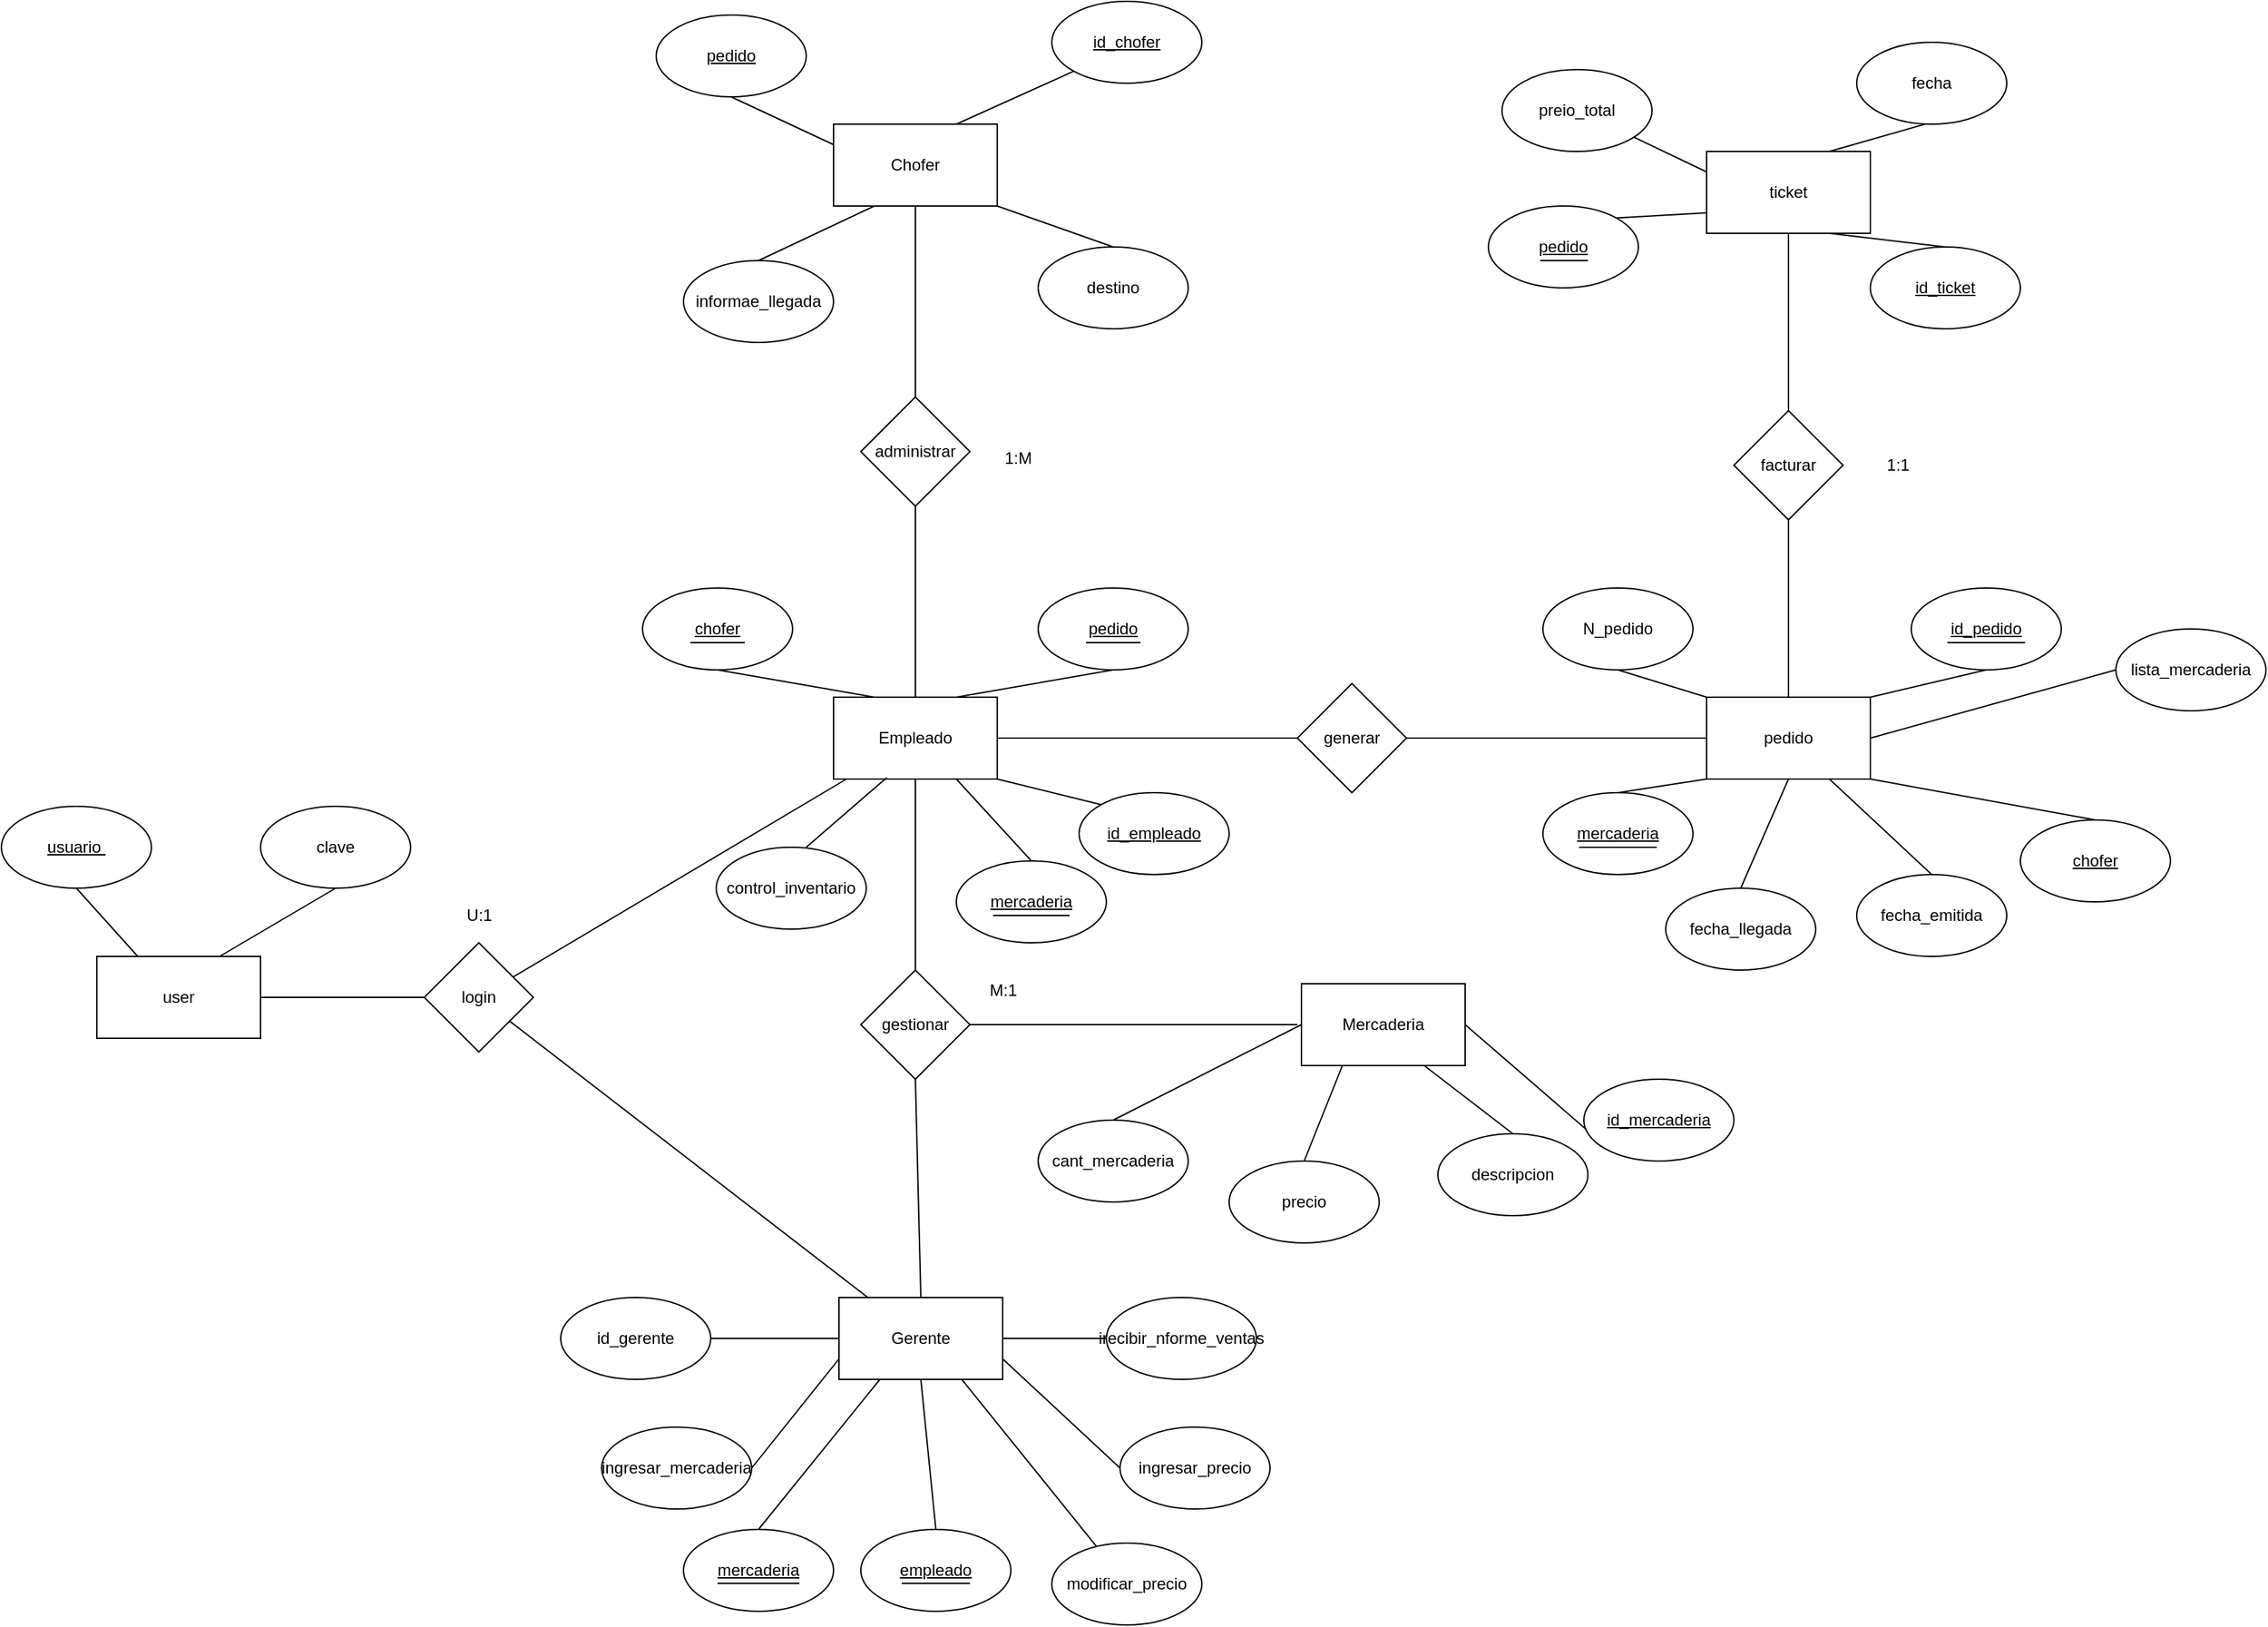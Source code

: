 <mxfile version="21.6.1" type="google">
  <diagram name="Página-1" id="9DWHEtzCqk8xX8rXlNXs">
    <mxGraphModel grid="1" page="1" gridSize="10" guides="1" tooltips="1" connect="1" arrows="1" fold="1" pageScale="1" pageWidth="827" pageHeight="1169" math="0" shadow="0">
      <root>
        <mxCell id="0" />
        <mxCell id="1" parent="0" />
        <mxCell id="fVl_Qfvuj3SEdaLyMwAj-1" value="Mercaderia" style="rounded=0;whiteSpace=wrap;html=1;" vertex="1" parent="1">
          <mxGeometry x="633" y="380" width="120" height="60" as="geometry" />
        </mxCell>
        <mxCell id="fVl_Qfvuj3SEdaLyMwAj-2" value="Gerente" style="rounded=0;whiteSpace=wrap;html=1;" vertex="1" parent="1">
          <mxGeometry x="294" y="610" width="120" height="60" as="geometry" />
        </mxCell>
        <mxCell id="fVl_Qfvuj3SEdaLyMwAj-3" value="Empleado" style="rounded=0;whiteSpace=wrap;html=1;" vertex="1" parent="1">
          <mxGeometry x="290" y="170" width="120" height="60" as="geometry" />
        </mxCell>
        <mxCell id="fVl_Qfvuj3SEdaLyMwAj-4" value="Chofer" style="rounded=0;whiteSpace=wrap;html=1;" vertex="1" parent="1">
          <mxGeometry x="290" y="-250" width="120" height="60" as="geometry" />
        </mxCell>
        <mxCell id="fVl_Qfvuj3SEdaLyMwAj-5" value="user" style="rounded=0;whiteSpace=wrap;html=1;" vertex="1" parent="1">
          <mxGeometry x="-250" y="360" width="120" height="60" as="geometry" />
        </mxCell>
        <mxCell id="fVl_Qfvuj3SEdaLyMwAj-7" value="login" style="rhombus;whiteSpace=wrap;html=1;" vertex="1" parent="1">
          <mxGeometry x="-10" y="350" width="80" height="80" as="geometry" />
        </mxCell>
        <mxCell id="fVl_Qfvuj3SEdaLyMwAj-8" value="usuario&amp;nbsp;" style="ellipse;whiteSpace=wrap;html=1;fontStyle=4" vertex="1" parent="1">
          <mxGeometry x="-320" y="250" width="110" height="60" as="geometry" />
        </mxCell>
        <mxCell id="fVl_Qfvuj3SEdaLyMwAj-9" value="clave" style="ellipse;whiteSpace=wrap;html=1;" vertex="1" parent="1">
          <mxGeometry x="-130" y="250" width="110" height="60" as="geometry" />
        </mxCell>
        <mxCell id="fVl_Qfvuj3SEdaLyMwAj-10" value="" style="endArrow=none;html=1;rounded=0;entryX=0.25;entryY=0;entryDx=0;entryDy=0;exitX=0.5;exitY=1;exitDx=0;exitDy=0;" edge="1" parent="1" source="fVl_Qfvuj3SEdaLyMwAj-8" target="fVl_Qfvuj3SEdaLyMwAj-5">
          <mxGeometry width="50" height="50" relative="1" as="geometry">
            <mxPoint x="-300" y="430" as="sourcePoint" />
            <mxPoint x="-250" y="380" as="targetPoint" />
          </mxGeometry>
        </mxCell>
        <mxCell id="fVl_Qfvuj3SEdaLyMwAj-11" value="" style="endArrow=none;html=1;rounded=0;entryX=0.75;entryY=0;entryDx=0;entryDy=0;exitX=0.5;exitY=1;exitDx=0;exitDy=0;" edge="1" parent="1" source="fVl_Qfvuj3SEdaLyMwAj-9" target="fVl_Qfvuj3SEdaLyMwAj-5">
          <mxGeometry width="50" height="50" relative="1" as="geometry">
            <mxPoint x="-160" y="300" as="sourcePoint" />
            <mxPoint x="-105" y="360" as="targetPoint" />
          </mxGeometry>
        </mxCell>
        <mxCell id="fVl_Qfvuj3SEdaLyMwAj-12" value="" style="endArrow=none;html=1;rounded=0;entryX=1;entryY=0.5;entryDx=0;entryDy=0;exitX=0;exitY=0.5;exitDx=0;exitDy=0;" edge="1" parent="1" source="fVl_Qfvuj3SEdaLyMwAj-7" target="fVl_Qfvuj3SEdaLyMwAj-5">
          <mxGeometry width="50" height="50" relative="1" as="geometry">
            <mxPoint x="-25" y="350" as="sourcePoint" />
            <mxPoint x="-100" y="410" as="targetPoint" />
          </mxGeometry>
        </mxCell>
        <mxCell id="fVl_Qfvuj3SEdaLyMwAj-13" value="" style="endArrow=none;html=1;rounded=0;" edge="1" parent="1" source="fVl_Qfvuj3SEdaLyMwAj-3" target="fVl_Qfvuj3SEdaLyMwAj-7">
          <mxGeometry width="50" height="50" relative="1" as="geometry">
            <mxPoint x="210" y="330" as="sourcePoint" />
            <mxPoint x="100" y="340" as="targetPoint" />
          </mxGeometry>
        </mxCell>
        <mxCell id="fVl_Qfvuj3SEdaLyMwAj-14" value="" style="endArrow=none;html=1;rounded=0;" edge="1" parent="1" source="fVl_Qfvuj3SEdaLyMwAj-2" target="fVl_Qfvuj3SEdaLyMwAj-7">
          <mxGeometry width="50" height="50" relative="1" as="geometry">
            <mxPoint x="220" y="300" as="sourcePoint" />
            <mxPoint x="120" y="410" as="targetPoint" />
          </mxGeometry>
        </mxCell>
        <mxCell id="fVl_Qfvuj3SEdaLyMwAj-15" value="pedido" style="rounded=0;whiteSpace=wrap;html=1;" vertex="1" parent="1">
          <mxGeometry x="930" y="170" width="120" height="60" as="geometry" />
        </mxCell>
        <mxCell id="fVl_Qfvuj3SEdaLyMwAj-16" value="precio" style="ellipse;whiteSpace=wrap;html=1;" vertex="1" parent="1">
          <mxGeometry x="580" y="510" width="110" height="60" as="geometry" />
        </mxCell>
        <mxCell id="fVl_Qfvuj3SEdaLyMwAj-17" value="descripcion" style="ellipse;whiteSpace=wrap;html=1;" vertex="1" parent="1">
          <mxGeometry x="733" y="490" width="110" height="60" as="geometry" />
        </mxCell>
        <mxCell id="fVl_Qfvuj3SEdaLyMwAj-19" value="id_mercaderia" style="ellipse;whiteSpace=wrap;html=1;fontStyle=4" vertex="1" parent="1">
          <mxGeometry x="840" y="450" width="110" height="60" as="geometry" />
        </mxCell>
        <mxCell id="fVl_Qfvuj3SEdaLyMwAj-20" value="" style="endArrow=none;html=1;rounded=0;entryX=0.5;entryY=0;entryDx=0;entryDy=0;exitX=0.25;exitY=1;exitDx=0;exitDy=0;" edge="1" parent="1" source="fVl_Qfvuj3SEdaLyMwAj-1" target="fVl_Qfvuj3SEdaLyMwAj-16">
          <mxGeometry width="50" height="50" relative="1" as="geometry">
            <mxPoint x="633" y="380" as="sourcePoint" />
            <mxPoint x="558" y="440" as="targetPoint" />
            <Array as="points" />
          </mxGeometry>
        </mxCell>
        <mxCell id="fVl_Qfvuj3SEdaLyMwAj-21" value="" style="endArrow=none;html=1;rounded=0;exitX=0.75;exitY=1;exitDx=0;exitDy=0;entryX=0.5;entryY=0;entryDx=0;entryDy=0;" edge="1" parent="1" source="fVl_Qfvuj3SEdaLyMwAj-1" target="fVl_Qfvuj3SEdaLyMwAj-17">
          <mxGeometry width="50" height="50" relative="1" as="geometry">
            <mxPoint x="793" y="430" as="sourcePoint" />
            <mxPoint x="738" y="470" as="targetPoint" />
          </mxGeometry>
        </mxCell>
        <mxCell id="fVl_Qfvuj3SEdaLyMwAj-22" value="" style="endArrow=none;html=1;rounded=0;exitX=1;exitY=0.5;exitDx=0;exitDy=0;entryX=0.018;entryY=0.617;entryDx=0;entryDy=0;entryPerimeter=0;" edge="1" parent="1" source="fVl_Qfvuj3SEdaLyMwAj-1" target="fVl_Qfvuj3SEdaLyMwAj-19">
          <mxGeometry width="50" height="50" relative="1" as="geometry">
            <mxPoint x="778" y="340" as="sourcePoint" />
            <mxPoint x="843" y="390" as="targetPoint" />
          </mxGeometry>
        </mxCell>
        <mxCell id="fVl_Qfvuj3SEdaLyMwAj-24" value="gestionar" style="rhombus;whiteSpace=wrap;html=1;" vertex="1" parent="1">
          <mxGeometry x="310" y="370" width="80" height="80" as="geometry" />
        </mxCell>
        <mxCell id="fVl_Qfvuj3SEdaLyMwAj-25" value="" style="endArrow=none;html=1;rounded=0;exitX=0.5;exitY=0;exitDx=0;exitDy=0;entryX=0.5;entryY=1;entryDx=0;entryDy=0;" edge="1" parent="1" source="fVl_Qfvuj3SEdaLyMwAj-2" target="fVl_Qfvuj3SEdaLyMwAj-24">
          <mxGeometry width="50" height="50" relative="1" as="geometry">
            <mxPoint x="360" y="530" as="sourcePoint" />
            <mxPoint x="410" y="480" as="targetPoint" />
          </mxGeometry>
        </mxCell>
        <mxCell id="fVl_Qfvuj3SEdaLyMwAj-26" value="" style="endArrow=none;html=1;rounded=0;entryX=0.5;entryY=1;entryDx=0;entryDy=0;" edge="1" parent="1" source="fVl_Qfvuj3SEdaLyMwAj-24" target="fVl_Qfvuj3SEdaLyMwAj-3">
          <mxGeometry width="50" height="50" relative="1" as="geometry">
            <mxPoint x="485" y="240" as="sourcePoint" />
            <mxPoint x="645" y="70" as="targetPoint" />
          </mxGeometry>
        </mxCell>
        <mxCell id="fVl_Qfvuj3SEdaLyMwAj-28" value="mercaderia" style="ellipse;whiteSpace=wrap;html=1;fontStyle=4" vertex="1" parent="1">
          <mxGeometry x="180" y="780" width="110" height="60" as="geometry" />
        </mxCell>
        <mxCell id="fVl_Qfvuj3SEdaLyMwAj-29" value="" style="endArrow=none;html=1;rounded=0;entryX=0.25;entryY=1;entryDx=0;entryDy=0;exitX=0.5;exitY=0;exitDx=0;exitDy=0;" edge="1" parent="1" source="fVl_Qfvuj3SEdaLyMwAj-28" target="fVl_Qfvuj3SEdaLyMwAj-2">
          <mxGeometry width="50" height="50" relative="1" as="geometry">
            <mxPoint x="190" y="745" as="sourcePoint" />
            <mxPoint x="240" y="695" as="targetPoint" />
          </mxGeometry>
        </mxCell>
        <mxCell id="fVl_Qfvuj3SEdaLyMwAj-30" value="cant_mercaderia" style="ellipse;whiteSpace=wrap;html=1;" vertex="1" parent="1">
          <mxGeometry x="440" y="480" width="110" height="60" as="geometry" />
        </mxCell>
        <mxCell id="fVl_Qfvuj3SEdaLyMwAj-31" value="" style="endArrow=none;html=1;rounded=0;exitX=0;exitY=0.5;exitDx=0;exitDy=0;entryX=0.5;entryY=0;entryDx=0;entryDy=0;" edge="1" parent="1" source="fVl_Qfvuj3SEdaLyMwAj-1" target="fVl_Qfvuj3SEdaLyMwAj-30">
          <mxGeometry width="50" height="50" relative="1" as="geometry">
            <mxPoint x="595" y="355" as="sourcePoint" />
            <mxPoint x="540" y="395" as="targetPoint" />
          </mxGeometry>
        </mxCell>
        <mxCell id="fVl_Qfvuj3SEdaLyMwAj-32" value="empleado" style="ellipse;whiteSpace=wrap;html=1;fontStyle=4" vertex="1" parent="1">
          <mxGeometry x="310" y="780" width="110" height="60" as="geometry" />
        </mxCell>
        <mxCell id="fVl_Qfvuj3SEdaLyMwAj-33" value="" style="endArrow=none;html=1;rounded=0;entryX=0.5;entryY=1;entryDx=0;entryDy=0;exitX=0.5;exitY=0;exitDx=0;exitDy=0;" edge="1" parent="1" source="fVl_Qfvuj3SEdaLyMwAj-32" target="fVl_Qfvuj3SEdaLyMwAj-2">
          <mxGeometry width="50" height="50" relative="1" as="geometry">
            <mxPoint x="330" y="740" as="sourcePoint" />
            <mxPoint x="479" y="680" as="targetPoint" />
          </mxGeometry>
        </mxCell>
        <mxCell id="fVl_Qfvuj3SEdaLyMwAj-34" value="modificar_precio" style="ellipse;whiteSpace=wrap;html=1;" vertex="1" parent="1">
          <mxGeometry x="450" y="790" width="110" height="60" as="geometry" />
        </mxCell>
        <mxCell id="fVl_Qfvuj3SEdaLyMwAj-35" value="ingresar_mercaderia" style="ellipse;whiteSpace=wrap;html=1;" vertex="1" parent="1">
          <mxGeometry x="120" y="705" width="110" height="60" as="geometry" />
        </mxCell>
        <mxCell id="fVl_Qfvuj3SEdaLyMwAj-36" value="ingresar_precio" style="ellipse;whiteSpace=wrap;html=1;" vertex="1" parent="1">
          <mxGeometry x="500" y="705" width="110" height="60" as="geometry" />
        </mxCell>
        <mxCell id="fVl_Qfvuj3SEdaLyMwAj-37" value="irecibir_nforme_ventas" style="ellipse;whiteSpace=wrap;html=1;" vertex="1" parent="1">
          <mxGeometry x="490" y="610" width="110" height="60" as="geometry" />
        </mxCell>
        <mxCell id="fVl_Qfvuj3SEdaLyMwAj-38" value="" style="endArrow=none;html=1;rounded=0;exitX=1;exitY=0.5;exitDx=0;exitDy=0;entryX=0;entryY=0.75;entryDx=0;entryDy=0;" edge="1" parent="1" source="fVl_Qfvuj3SEdaLyMwAj-35" target="fVl_Qfvuj3SEdaLyMwAj-2">
          <mxGeometry width="50" height="50" relative="1" as="geometry">
            <mxPoint x="230" y="660" as="sourcePoint" />
            <mxPoint x="280" y="610" as="targetPoint" />
          </mxGeometry>
        </mxCell>
        <mxCell id="fVl_Qfvuj3SEdaLyMwAj-39" value="" style="endArrow=none;html=1;rounded=0;exitX=1;exitY=0.5;exitDx=0;exitDy=0;entryX=0;entryY=0.5;entryDx=0;entryDy=0;" edge="1" parent="1" source="fVl_Qfvuj3SEdaLyMwAj-2" target="fVl_Qfvuj3SEdaLyMwAj-37">
          <mxGeometry width="50" height="50" relative="1" as="geometry">
            <mxPoint x="440" y="605" as="sourcePoint" />
            <mxPoint x="514" y="585" as="targetPoint" />
          </mxGeometry>
        </mxCell>
        <mxCell id="fVl_Qfvuj3SEdaLyMwAj-40" value="" style="endArrow=none;html=1;rounded=0;exitX=1;exitY=0.75;exitDx=0;exitDy=0;entryX=0;entryY=0.5;entryDx=0;entryDy=0;" edge="1" parent="1" source="fVl_Qfvuj3SEdaLyMwAj-2" target="fVl_Qfvuj3SEdaLyMwAj-36">
          <mxGeometry width="50" height="50" relative="1" as="geometry">
            <mxPoint x="430" y="674.5" as="sourcePoint" />
            <mxPoint x="506" y="674.5" as="targetPoint" />
          </mxGeometry>
        </mxCell>
        <mxCell id="fVl_Qfvuj3SEdaLyMwAj-41" value="" style="endArrow=none;html=1;rounded=0;exitX=0.75;exitY=1;exitDx=0;exitDy=0;" edge="1" parent="1" source="fVl_Qfvuj3SEdaLyMwAj-2" target="fVl_Qfvuj3SEdaLyMwAj-34">
          <mxGeometry width="50" height="50" relative="1" as="geometry">
            <mxPoint x="390" y="685" as="sourcePoint" />
            <mxPoint x="476" y="765" as="targetPoint" />
          </mxGeometry>
        </mxCell>
        <mxCell id="fVl_Qfvuj3SEdaLyMwAj-44" value="" style="endArrow=none;html=1;rounded=0;" edge="1" parent="1">
          <mxGeometry width="50" height="50" relative="1" as="geometry">
            <mxPoint x="205" y="819.5" as="sourcePoint" />
            <mxPoint x="265" y="819.5" as="targetPoint" />
          </mxGeometry>
        </mxCell>
        <mxCell id="fVl_Qfvuj3SEdaLyMwAj-45" value="" style="endArrow=none;html=1;rounded=0;" edge="1" parent="1">
          <mxGeometry width="50" height="50" relative="1" as="geometry">
            <mxPoint x="340" y="819.5" as="sourcePoint" />
            <mxPoint x="390" y="819.5" as="targetPoint" />
          </mxGeometry>
        </mxCell>
        <mxCell id="fVl_Qfvuj3SEdaLyMwAj-46" value="id_gerente" style="ellipse;whiteSpace=wrap;html=1;" vertex="1" parent="1">
          <mxGeometry x="90" y="610" width="110" height="60" as="geometry" />
        </mxCell>
        <mxCell id="fVl_Qfvuj3SEdaLyMwAj-47" value="" style="endArrow=none;html=1;rounded=0;exitX=1;exitY=0.5;exitDx=0;exitDy=0;entryX=0;entryY=0.5;entryDx=0;entryDy=0;" edge="1" parent="1" source="fVl_Qfvuj3SEdaLyMwAj-46" target="fVl_Qfvuj3SEdaLyMwAj-2">
          <mxGeometry width="50" height="50" relative="1" as="geometry">
            <mxPoint x="170" y="639.5" as="sourcePoint" />
            <mxPoint x="246" y="639.5" as="targetPoint" />
          </mxGeometry>
        </mxCell>
        <mxCell id="fVl_Qfvuj3SEdaLyMwAj-49" value="" style="endArrow=none;html=1;rounded=0;exitX=1;exitY=0.5;exitDx=0;exitDy=0;" edge="1" parent="1" source="fVl_Qfvuj3SEdaLyMwAj-24">
          <mxGeometry width="50" height="50" relative="1" as="geometry">
            <mxPoint x="450" y="400" as="sourcePoint" />
            <mxPoint x="630" y="410" as="targetPoint" />
          </mxGeometry>
        </mxCell>
        <mxCell id="fVl_Qfvuj3SEdaLyMwAj-50" value="generar" style="rhombus;whiteSpace=wrap;html=1;" vertex="1" parent="1">
          <mxGeometry x="630" y="160" width="80" height="80" as="geometry" />
        </mxCell>
        <mxCell id="fVl_Qfvuj3SEdaLyMwAj-51" value="administrar" style="rhombus;whiteSpace=wrap;html=1;" vertex="1" parent="1">
          <mxGeometry x="310" y="-50" width="80" height="80" as="geometry" />
        </mxCell>
        <mxCell id="fVl_Qfvuj3SEdaLyMwAj-53" value="ticket" style="rounded=0;whiteSpace=wrap;html=1;" vertex="1" parent="1">
          <mxGeometry x="930" y="-230" width="120" height="60" as="geometry" />
        </mxCell>
        <mxCell id="fVl_Qfvuj3SEdaLyMwAj-54" value="facturar" style="rhombus;whiteSpace=wrap;html=1;" vertex="1" parent="1">
          <mxGeometry x="950" y="-40" width="80" height="80" as="geometry" />
        </mxCell>
        <mxCell id="rHe8BwJVU2NiQMTMCBGj-2" value="" style="endArrow=none;html=1;rounded=0;entryX=1;entryY=0.5;entryDx=0;entryDy=0;exitX=0;exitY=0.5;exitDx=0;exitDy=0;" edge="1" parent="1" source="fVl_Qfvuj3SEdaLyMwAj-50" target="fVl_Qfvuj3SEdaLyMwAj-3">
          <mxGeometry width="50" height="50" relative="1" as="geometry">
            <mxPoint x="873" y="50" as="sourcePoint" />
            <mxPoint x="633" y="190" as="targetPoint" />
          </mxGeometry>
        </mxCell>
        <mxCell id="rHe8BwJVU2NiQMTMCBGj-3" value="" style="endArrow=none;html=1;rounded=0;" edge="1" parent="1" source="fVl_Qfvuj3SEdaLyMwAj-15" target="fVl_Qfvuj3SEdaLyMwAj-50">
          <mxGeometry width="50" height="50" relative="1" as="geometry">
            <mxPoint x="930" y="199.5" as="sourcePoint" />
            <mxPoint x="710" y="199.5" as="targetPoint" />
          </mxGeometry>
        </mxCell>
        <mxCell id="rHe8BwJVU2NiQMTMCBGj-4" value="chofer" style="ellipse;whiteSpace=wrap;html=1;fontStyle=4" vertex="1" parent="1">
          <mxGeometry x="150" y="90" width="110" height="60" as="geometry" />
        </mxCell>
        <mxCell id="rHe8BwJVU2NiQMTMCBGj-5" value="pedido" style="ellipse;whiteSpace=wrap;html=1;fontStyle=4" vertex="1" parent="1">
          <mxGeometry x="440" y="90" width="110" height="60" as="geometry" />
        </mxCell>
        <mxCell id="rHe8BwJVU2NiQMTMCBGj-6" value="mercaderia" style="ellipse;whiteSpace=wrap;html=1;fontStyle=4" vertex="1" parent="1">
          <mxGeometry x="380" y="290" width="110" height="60" as="geometry" />
        </mxCell>
        <mxCell id="rHe8BwJVU2NiQMTMCBGj-7" value="control_inventario" style="ellipse;whiteSpace=wrap;html=1;" vertex="1" parent="1">
          <mxGeometry x="204" y="280" width="110" height="60" as="geometry" />
        </mxCell>
        <mxCell id="rHe8BwJVU2NiQMTMCBGj-8" value="" style="endArrow=none;html=1;rounded=0;entryX=0.5;entryY=1;entryDx=0;entryDy=0;exitX=0.25;exitY=0;exitDx=0;exitDy=0;" edge="1" parent="1" source="fVl_Qfvuj3SEdaLyMwAj-3" target="rHe8BwJVU2NiQMTMCBGj-4">
          <mxGeometry width="50" height="50" relative="1" as="geometry">
            <mxPoint x="255" y="200" as="sourcePoint" />
            <mxPoint x="180" y="260" as="targetPoint" />
          </mxGeometry>
        </mxCell>
        <mxCell id="rHe8BwJVU2NiQMTMCBGj-9" value="" style="endArrow=none;html=1;rounded=0;entryX=0.6;entryY=0;entryDx=0;entryDy=0;exitX=0.325;exitY=0.983;exitDx=0;exitDy=0;entryPerimeter=0;exitPerimeter=0;" edge="1" parent="1" source="fVl_Qfvuj3SEdaLyMwAj-3" target="rHe8BwJVU2NiQMTMCBGj-7">
          <mxGeometry width="50" height="50" relative="1" as="geometry">
            <mxPoint x="335" y="280" as="sourcePoint" />
            <mxPoint x="270" y="265" as="targetPoint" />
          </mxGeometry>
        </mxCell>
        <mxCell id="rHe8BwJVU2NiQMTMCBGj-10" value="" style="endArrow=none;html=1;rounded=0;entryX=0.5;entryY=0;entryDx=0;entryDy=0;exitX=0.75;exitY=1;exitDx=0;exitDy=0;" edge="1" parent="1" source="fVl_Qfvuj3SEdaLyMwAj-3" target="rHe8BwJVU2NiQMTMCBGj-6">
          <mxGeometry width="50" height="50" relative="1" as="geometry">
            <mxPoint x="473" y="210" as="sourcePoint" />
            <mxPoint x="414" y="261" as="targetPoint" />
          </mxGeometry>
        </mxCell>
        <mxCell id="rHe8BwJVU2NiQMTMCBGj-11" value="" style="endArrow=none;html=1;rounded=0;exitX=0.75;exitY=0;exitDx=0;exitDy=0;entryX=0.5;entryY=1;entryDx=0;entryDy=0;" edge="1" parent="1" source="fVl_Qfvuj3SEdaLyMwAj-3" target="rHe8BwJVU2NiQMTMCBGj-5">
          <mxGeometry width="50" height="50" relative="1" as="geometry">
            <mxPoint x="446" y="160" as="sourcePoint" />
            <mxPoint x="381" y="150" as="targetPoint" />
          </mxGeometry>
        </mxCell>
        <mxCell id="rHe8BwJVU2NiQMTMCBGj-12" value="" style="endArrow=none;html=1;rounded=0;" edge="1" parent="1" source="fVl_Qfvuj3SEdaLyMwAj-3" target="fVl_Qfvuj3SEdaLyMwAj-51">
          <mxGeometry width="50" height="50" relative="1" as="geometry">
            <mxPoint x="349.5" y="170" as="sourcePoint" />
            <mxPoint x="349.5" y="30" as="targetPoint" />
          </mxGeometry>
        </mxCell>
        <mxCell id="rHe8BwJVU2NiQMTMCBGj-13" value="" style="endArrow=none;html=1;rounded=0;" edge="1" parent="1" source="fVl_Qfvuj3SEdaLyMwAj-51" target="fVl_Qfvuj3SEdaLyMwAj-4">
          <mxGeometry width="50" height="50" relative="1" as="geometry">
            <mxPoint x="349.5" y="-50" as="sourcePoint" />
            <mxPoint x="349.5" y="-190" as="targetPoint" />
          </mxGeometry>
        </mxCell>
        <mxCell id="rHe8BwJVU2NiQMTMCBGj-14" value="id_empleado" style="ellipse;whiteSpace=wrap;html=1;fontStyle=4" vertex="1" parent="1">
          <mxGeometry x="470" y="240" width="110" height="60" as="geometry" />
        </mxCell>
        <mxCell id="rHe8BwJVU2NiQMTMCBGj-15" value="" style="endArrow=none;html=1;rounded=0;entryX=0;entryY=0;entryDx=0;entryDy=0;exitX=1;exitY=1;exitDx=0;exitDy=0;" edge="1" parent="1" source="fVl_Qfvuj3SEdaLyMwAj-3" target="rHe8BwJVU2NiQMTMCBGj-14">
          <mxGeometry width="50" height="50" relative="1" as="geometry">
            <mxPoint x="499" y="189" as="sourcePoint" />
            <mxPoint x="440" y="240" as="targetPoint" />
          </mxGeometry>
        </mxCell>
        <mxCell id="rHe8BwJVU2NiQMTMCBGj-16" value="" style="endArrow=none;html=1;rounded=0;" edge="1" parent="1">
          <mxGeometry width="50" height="50" relative="1" as="geometry">
            <mxPoint x="225" y="130" as="sourcePoint" />
            <mxPoint x="185" y="130" as="targetPoint" />
          </mxGeometry>
        </mxCell>
        <mxCell id="rHe8BwJVU2NiQMTMCBGj-17" value="" style="endArrow=none;html=1;rounded=0;" edge="1" parent="1">
          <mxGeometry width="50" height="50" relative="1" as="geometry">
            <mxPoint x="515" y="130" as="sourcePoint" />
            <mxPoint x="475" y="130" as="targetPoint" />
          </mxGeometry>
        </mxCell>
        <mxCell id="rHe8BwJVU2NiQMTMCBGj-18" value="" style="endArrow=none;html=1;rounded=0;" edge="1" parent="1">
          <mxGeometry width="50" height="50" relative="1" as="geometry">
            <mxPoint x="463" y="330" as="sourcePoint" />
            <mxPoint x="407" y="330" as="targetPoint" />
          </mxGeometry>
        </mxCell>
        <mxCell id="rHe8BwJVU2NiQMTMCBGj-19" value="N_pedido" style="ellipse;whiteSpace=wrap;html=1;fontStyle=0" vertex="1" parent="1">
          <mxGeometry x="810" y="90" width="110" height="60" as="geometry" />
        </mxCell>
        <mxCell id="rHe8BwJVU2NiQMTMCBGj-20" value="mercaderia" style="ellipse;whiteSpace=wrap;html=1;fontStyle=4" vertex="1" parent="1">
          <mxGeometry x="810" y="240" width="110" height="60" as="geometry" />
        </mxCell>
        <mxCell id="rHe8BwJVU2NiQMTMCBGj-22" value="" style="endArrow=none;html=1;rounded=0;entryX=0;entryY=1;entryDx=0;entryDy=0;exitX=0.5;exitY=0;exitDx=0;exitDy=0;" edge="1" parent="1" source="rHe8BwJVU2NiQMTMCBGj-20" target="fVl_Qfvuj3SEdaLyMwAj-15">
          <mxGeometry width="50" height="50" relative="1" as="geometry">
            <mxPoint x="853" y="240" as="sourcePoint" />
            <mxPoint x="903" y="190" as="targetPoint" />
          </mxGeometry>
        </mxCell>
        <mxCell id="rHe8BwJVU2NiQMTMCBGj-23" value="" style="endArrow=none;html=1;rounded=0;entryX=0;entryY=0;entryDx=0;entryDy=0;exitX=0.5;exitY=1;exitDx=0;exitDy=0;" edge="1" parent="1" source="rHe8BwJVU2NiQMTMCBGj-19" target="fVl_Qfvuj3SEdaLyMwAj-15">
          <mxGeometry width="50" height="50" relative="1" as="geometry">
            <mxPoint x="910" y="125" as="sourcePoint" />
            <mxPoint x="975" y="115" as="targetPoint" />
          </mxGeometry>
        </mxCell>
        <mxCell id="rHe8BwJVU2NiQMTMCBGj-24" value="id_pedido" style="ellipse;whiteSpace=wrap;html=1;fontStyle=4" vertex="1" parent="1">
          <mxGeometry x="1080" y="90" width="110" height="60" as="geometry" />
        </mxCell>
        <mxCell id="rHe8BwJVU2NiQMTMCBGj-26" value="" style="endArrow=none;html=1;rounded=0;entryX=0.5;entryY=1;entryDx=0;entryDy=0;exitX=1;exitY=0;exitDx=0;exitDy=0;" edge="1" parent="1" source="fVl_Qfvuj3SEdaLyMwAj-15" target="rHe8BwJVU2NiQMTMCBGj-24">
          <mxGeometry width="50" height="50" relative="1" as="geometry">
            <mxPoint x="1050" y="120" as="sourcePoint" />
            <mxPoint x="1115" y="140" as="targetPoint" />
          </mxGeometry>
        </mxCell>
        <mxCell id="rHe8BwJVU2NiQMTMCBGj-27" value="chofer" style="ellipse;whiteSpace=wrap;html=1;fontStyle=4" vertex="1" parent="1">
          <mxGeometry x="1160" y="260" width="110" height="60" as="geometry" />
        </mxCell>
        <mxCell id="rHe8BwJVU2NiQMTMCBGj-28" value="" style="endArrow=none;html=1;rounded=0;entryX=0.5;entryY=0;entryDx=0;entryDy=0;exitX=1;exitY=1;exitDx=0;exitDy=0;" edge="1" parent="1" source="fVl_Qfvuj3SEdaLyMwAj-15" target="rHe8BwJVU2NiQMTMCBGj-27">
          <mxGeometry width="50" height="50" relative="1" as="geometry">
            <mxPoint x="1070" y="220" as="sourcePoint" />
            <mxPoint x="1135" y="210" as="targetPoint" />
          </mxGeometry>
        </mxCell>
        <mxCell id="rHe8BwJVU2NiQMTMCBGj-29" value="" style="endArrow=none;html=1;rounded=0;" edge="1" parent="1">
          <mxGeometry width="50" height="50" relative="1" as="geometry">
            <mxPoint x="836.5" y="280" as="sourcePoint" />
            <mxPoint x="893.5" y="280" as="targetPoint" />
          </mxGeometry>
        </mxCell>
        <mxCell id="rHe8BwJVU2NiQMTMCBGj-30" value="" style="endArrow=none;html=1;rounded=0;" edge="1" parent="1">
          <mxGeometry width="50" height="50" relative="1" as="geometry">
            <mxPoint x="1106.5" y="130" as="sourcePoint" />
            <mxPoint x="1163.5" y="130" as="targetPoint" />
          </mxGeometry>
        </mxCell>
        <mxCell id="rHe8BwJVU2NiQMTMCBGj-32" value="" style="endArrow=none;html=1;rounded=0;" edge="1" parent="1" source="fVl_Qfvuj3SEdaLyMwAj-54" target="fVl_Qfvuj3SEdaLyMwAj-15">
          <mxGeometry width="50" height="50" relative="1" as="geometry">
            <mxPoint x="965" y="70" as="sourcePoint" />
            <mxPoint x="1030" y="90" as="targetPoint" />
          </mxGeometry>
        </mxCell>
        <mxCell id="rHe8BwJVU2NiQMTMCBGj-33" value="" style="endArrow=none;html=1;rounded=0;" edge="1" parent="1" source="fVl_Qfvuj3SEdaLyMwAj-53" target="fVl_Qfvuj3SEdaLyMwAj-54">
          <mxGeometry width="50" height="50" relative="1" as="geometry">
            <mxPoint x="989.5" y="-170" as="sourcePoint" />
            <mxPoint x="989.5" y="-40" as="targetPoint" />
          </mxGeometry>
        </mxCell>
        <mxCell id="rHe8BwJVU2NiQMTMCBGj-34" value="lista_mercaderia" style="ellipse;whiteSpace=wrap;html=1;fontStyle=0" vertex="1" parent="1">
          <mxGeometry x="1230" y="120" width="110" height="60" as="geometry" />
        </mxCell>
        <mxCell id="rHe8BwJVU2NiQMTMCBGj-35" value="fecha_llegada" style="ellipse;whiteSpace=wrap;html=1;fontStyle=0" vertex="1" parent="1">
          <mxGeometry x="900" y="310" width="110" height="60" as="geometry" />
        </mxCell>
        <mxCell id="rHe8BwJVU2NiQMTMCBGj-36" value="" style="endArrow=none;html=1;rounded=0;entryX=0.5;entryY=0;entryDx=0;entryDy=0;exitX=0.5;exitY=1;exitDx=0;exitDy=0;" edge="1" parent="1" source="fVl_Qfvuj3SEdaLyMwAj-15" target="rHe8BwJVU2NiQMTMCBGj-35">
          <mxGeometry width="50" height="50" relative="1" as="geometry">
            <mxPoint x="995" y="275" as="sourcePoint" />
            <mxPoint x="1090" y="285" as="targetPoint" />
          </mxGeometry>
        </mxCell>
        <mxCell id="rHe8BwJVU2NiQMTMCBGj-37" value="" style="endArrow=none;html=1;rounded=0;entryX=1;entryY=0.5;entryDx=0;entryDy=0;exitX=0;exitY=0.5;exitDx=0;exitDy=0;" edge="1" parent="1" source="rHe8BwJVU2NiQMTMCBGj-34" target="fVl_Qfvuj3SEdaLyMwAj-15">
          <mxGeometry width="50" height="50" relative="1" as="geometry">
            <mxPoint x="1150" y="150" as="sourcePoint" />
            <mxPoint x="1155" y="230" as="targetPoint" />
          </mxGeometry>
        </mxCell>
        <mxCell id="rHe8BwJVU2NiQMTMCBGj-38" value="fecha_emitida" style="ellipse;whiteSpace=wrap;html=1;fontStyle=0" vertex="1" parent="1">
          <mxGeometry x="1040" y="300" width="110" height="60" as="geometry" />
        </mxCell>
        <mxCell id="rHe8BwJVU2NiQMTMCBGj-39" value="" style="endArrow=none;html=1;rounded=0;entryX=0.5;entryY=0;entryDx=0;entryDy=0;exitX=0.75;exitY=1;exitDx=0;exitDy=0;" edge="1" parent="1" source="fVl_Qfvuj3SEdaLyMwAj-15" target="rHe8BwJVU2NiQMTMCBGj-38">
          <mxGeometry width="50" height="50" relative="1" as="geometry">
            <mxPoint x="1055" y="230" as="sourcePoint" />
            <mxPoint x="1030" y="290" as="targetPoint" />
          </mxGeometry>
        </mxCell>
        <mxCell id="rHe8BwJVU2NiQMTMCBGj-42" value="pedido" style="ellipse;whiteSpace=wrap;html=1;fontStyle=4" vertex="1" parent="1">
          <mxGeometry x="770" y="-190" width="110" height="60" as="geometry" />
        </mxCell>
        <mxCell id="rHe8BwJVU2NiQMTMCBGj-43" value="preio_total" style="ellipse;whiteSpace=wrap;html=1;fontStyle=0" vertex="1" parent="1">
          <mxGeometry x="780" y="-290" width="110" height="60" as="geometry" />
        </mxCell>
        <mxCell id="rHe8BwJVU2NiQMTMCBGj-44" value="fecha" style="ellipse;whiteSpace=wrap;html=1;fontStyle=0" vertex="1" parent="1">
          <mxGeometry x="1040" y="-310" width="110" height="60" as="geometry" />
        </mxCell>
        <mxCell id="rHe8BwJVU2NiQMTMCBGj-45" value="id_ticket" style="ellipse;whiteSpace=wrap;html=1;fontStyle=4" vertex="1" parent="1">
          <mxGeometry x="1050" y="-160" width="110" height="60" as="geometry" />
        </mxCell>
        <mxCell id="rHe8BwJVU2NiQMTMCBGj-46" value="" style="endArrow=none;html=1;rounded=0;exitX=1;exitY=0;exitDx=0;exitDy=0;entryX=0;entryY=0.75;entryDx=0;entryDy=0;" edge="1" parent="1" source="rHe8BwJVU2NiQMTMCBGj-42" target="fVl_Qfvuj3SEdaLyMwAj-53">
          <mxGeometry width="50" height="50" relative="1" as="geometry">
            <mxPoint x="890" y="-190" as="sourcePoint" />
            <mxPoint x="890" y="-330" as="targetPoint" />
          </mxGeometry>
        </mxCell>
        <mxCell id="rHe8BwJVU2NiQMTMCBGj-47" value="" style="endArrow=none;html=1;rounded=0;entryX=0;entryY=0.25;entryDx=0;entryDy=0;" edge="1" parent="1" source="rHe8BwJVU2NiQMTMCBGj-43" target="fVl_Qfvuj3SEdaLyMwAj-53">
          <mxGeometry width="50" height="50" relative="1" as="geometry">
            <mxPoint x="854" y="-226" as="sourcePoint" />
            <mxPoint x="920" y="-230" as="targetPoint" />
          </mxGeometry>
        </mxCell>
        <mxCell id="rHe8BwJVU2NiQMTMCBGj-48" value="" style="endArrow=none;html=1;rounded=0;exitX=0.75;exitY=0;exitDx=0;exitDy=0;" edge="1" parent="1" source="fVl_Qfvuj3SEdaLyMwAj-53">
          <mxGeometry width="50" height="50" relative="1" as="geometry">
            <mxPoint x="1050" y="-260" as="sourcePoint" />
            <mxPoint x="1090" y="-250" as="targetPoint" />
          </mxGeometry>
        </mxCell>
        <mxCell id="rHe8BwJVU2NiQMTMCBGj-49" value="" style="endArrow=none;html=1;rounded=0;exitX=0.75;exitY=1;exitDx=0;exitDy=0;entryX=0.5;entryY=0;entryDx=0;entryDy=0;" edge="1" parent="1" source="fVl_Qfvuj3SEdaLyMwAj-53" target="rHe8BwJVU2NiQMTMCBGj-45">
          <mxGeometry width="50" height="50" relative="1" as="geometry">
            <mxPoint x="1040" y="-140" as="sourcePoint" />
            <mxPoint x="1080" y="-150" as="targetPoint" />
          </mxGeometry>
        </mxCell>
        <mxCell id="rHe8BwJVU2NiQMTMCBGj-53" value="" style="endArrow=none;html=1;rounded=0;" edge="1" parent="1">
          <mxGeometry width="50" height="50" relative="1" as="geometry">
            <mxPoint x="808" y="-150" as="sourcePoint" />
            <mxPoint x="843" y="-150" as="targetPoint" />
          </mxGeometry>
        </mxCell>
        <mxCell id="rHe8BwJVU2NiQMTMCBGj-55" value="pedido" style="ellipse;whiteSpace=wrap;html=1;fontStyle=4" vertex="1" parent="1">
          <mxGeometry x="160" y="-330" width="110" height="60" as="geometry" />
        </mxCell>
        <mxCell id="rHe8BwJVU2NiQMTMCBGj-56" value="destino" style="ellipse;whiteSpace=wrap;html=1;fontStyle=0" vertex="1" parent="1">
          <mxGeometry x="440" y="-160" width="110" height="60" as="geometry" />
        </mxCell>
        <mxCell id="rHe8BwJVU2NiQMTMCBGj-57" value="" style="endArrow=none;html=1;rounded=0;exitX=1;exitY=1;exitDx=0;exitDy=0;entryX=0.5;entryY=0;entryDx=0;entryDy=0;" edge="1" parent="1" source="fVl_Qfvuj3SEdaLyMwAj-4" target="rHe8BwJVU2NiQMTMCBGj-56">
          <mxGeometry width="50" height="50" relative="1" as="geometry">
            <mxPoint x="490" y="-198" as="sourcePoint" />
            <mxPoint x="556" y="-202" as="targetPoint" />
          </mxGeometry>
        </mxCell>
        <mxCell id="rHe8BwJVU2NiQMTMCBGj-58" value="" style="endArrow=none;html=1;rounded=0;exitX=0.5;exitY=1;exitDx=0;exitDy=0;entryX=0;entryY=0.25;entryDx=0;entryDy=0;" edge="1" parent="1" source="rHe8BwJVU2NiQMTMCBGj-55" target="fVl_Qfvuj3SEdaLyMwAj-4">
          <mxGeometry width="50" height="50" relative="1" as="geometry">
            <mxPoint x="270" y="-295" as="sourcePoint" />
            <mxPoint x="355" y="-265" as="targetPoint" />
          </mxGeometry>
        </mxCell>
        <mxCell id="rHe8BwJVU2NiQMTMCBGj-59" value="id_chofer" style="ellipse;whiteSpace=wrap;html=1;fontStyle=4" vertex="1" parent="1">
          <mxGeometry x="450" y="-340" width="110" height="60" as="geometry" />
        </mxCell>
        <mxCell id="rHe8BwJVU2NiQMTMCBGj-60" value="" style="endArrow=none;html=1;rounded=0;exitX=0.75;exitY=0;exitDx=0;exitDy=0;entryX=0;entryY=1;entryDx=0;entryDy=0;" edge="1" parent="1" source="fVl_Qfvuj3SEdaLyMwAj-4" target="rHe8BwJVU2NiQMTMCBGj-59">
          <mxGeometry width="50" height="50" relative="1" as="geometry">
            <mxPoint x="434" y="-258" as="sourcePoint" />
            <mxPoint x="500" y="-262" as="targetPoint" />
          </mxGeometry>
        </mxCell>
        <mxCell id="rHe8BwJVU2NiQMTMCBGj-61" value="informae_llegada" style="ellipse;whiteSpace=wrap;html=1;fontStyle=0" vertex="1" parent="1">
          <mxGeometry x="180" y="-150" width="110" height="60" as="geometry" />
        </mxCell>
        <mxCell id="rHe8BwJVU2NiQMTMCBGj-62" value="" style="endArrow=none;html=1;rounded=0;exitX=0.5;exitY=0;exitDx=0;exitDy=0;entryX=0.25;entryY=1;entryDx=0;entryDy=0;" edge="1" parent="1" source="rHe8BwJVU2NiQMTMCBGj-61" target="fVl_Qfvuj3SEdaLyMwAj-4">
          <mxGeometry width="50" height="50" relative="1" as="geometry">
            <mxPoint x="230" y="-175" as="sourcePoint" />
            <mxPoint x="305" y="-140" as="targetPoint" />
          </mxGeometry>
        </mxCell>
        <mxCell id="rHe8BwJVU2NiQMTMCBGj-63" value="1:M" style="text;html=1;align=center;verticalAlign=middle;resizable=0;points=[];autosize=1;strokeColor=none;fillColor=none;" vertex="1" parent="1">
          <mxGeometry x="405" y="-20" width="40" height="30" as="geometry" />
        </mxCell>
        <mxCell id="rHe8BwJVU2NiQMTMCBGj-64" value="U:1" style="text;html=1;align=center;verticalAlign=middle;resizable=0;points=[];autosize=1;strokeColor=none;fillColor=none;" vertex="1" parent="1">
          <mxGeometry x="10" y="315" width="40" height="30" as="geometry" />
        </mxCell>
        <mxCell id="rHe8BwJVU2NiQMTMCBGj-65" value="M:1" style="text;html=1;align=center;verticalAlign=middle;resizable=0;points=[];autosize=1;strokeColor=none;fillColor=none;" vertex="1" parent="1">
          <mxGeometry x="394" y="370" width="40" height="30" as="geometry" />
        </mxCell>
        <mxCell id="rHe8BwJVU2NiQMTMCBGj-67" value="1:1" style="text;html=1;align=center;verticalAlign=middle;resizable=0;points=[];autosize=1;strokeColor=none;fillColor=none;" vertex="1" parent="1">
          <mxGeometry x="1050" y="-15" width="40" height="30" as="geometry" />
        </mxCell>
      </root>
    </mxGraphModel>
  </diagram>
</mxfile>
